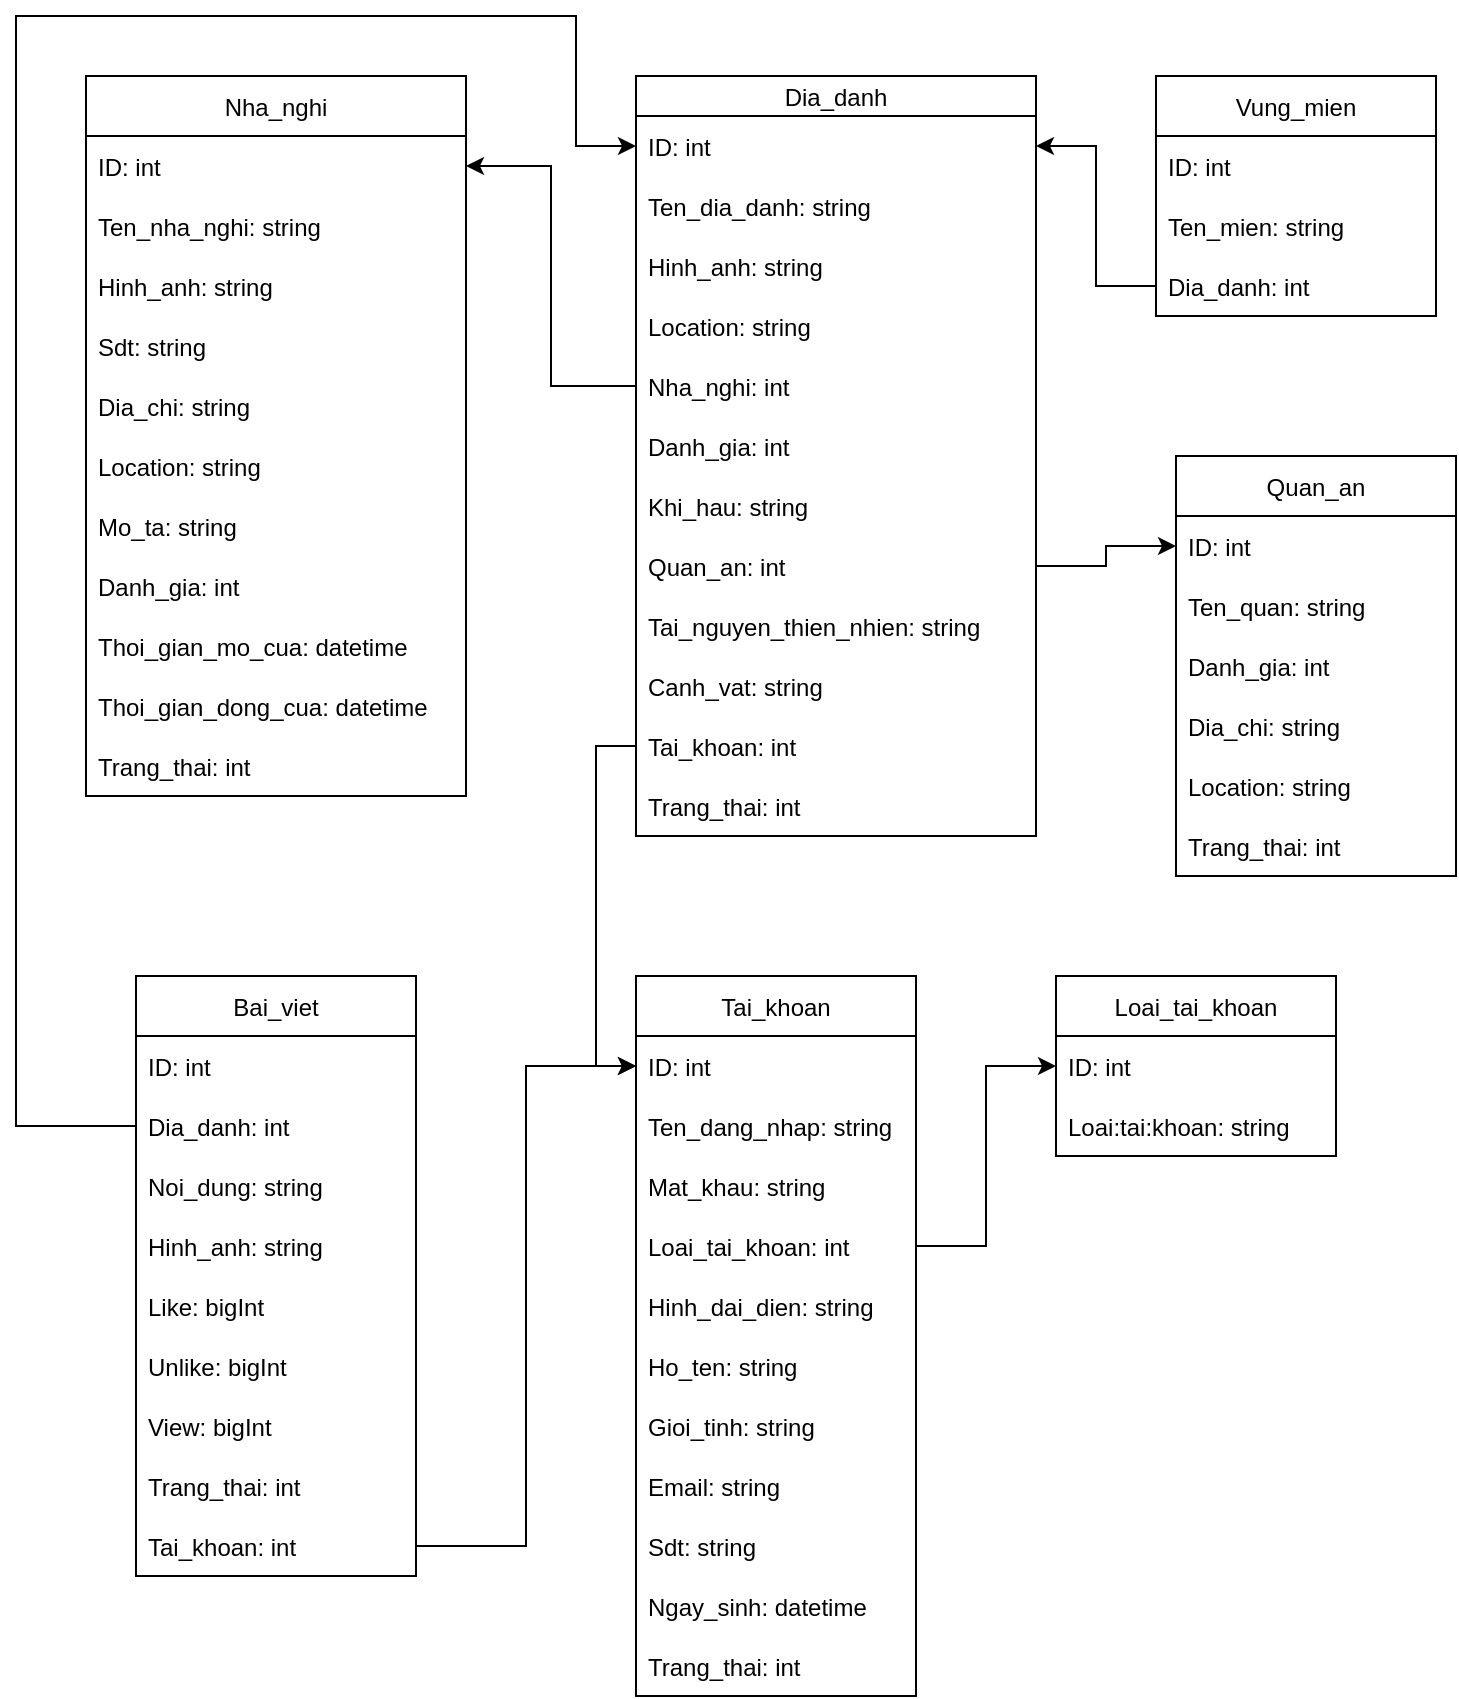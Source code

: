 <mxfile version="15.9.1" type="device"><diagram id="I6zGVlyYlzFdMApdyEOj" name="Page-1"><mxGraphModel dx="1888" dy="539" grid="1" gridSize="10" guides="1" tooltips="1" connect="1" arrows="1" fold="1" page="1" pageScale="1" pageWidth="850" pageHeight="1100" math="0" shadow="0"><root><mxCell id="0"/><mxCell id="1" parent="0"/><mxCell id="IY63XgGoMunRw-97amBw-3" value="Dia_danh" style="swimlane;fontStyle=0;childLayout=stackLayout;horizontal=1;startSize=20;horizontalStack=0;resizeParent=1;resizeParentMax=0;resizeLast=0;collapsible=1;marginBottom=0;" parent="1" vertex="1"><mxGeometry x="150" y="100" width="200" height="380" as="geometry"/></mxCell><mxCell id="IY63XgGoMunRw-97amBw-4" value="ID: int" style="text;strokeColor=none;fillColor=none;align=left;verticalAlign=middle;spacingLeft=4;spacingRight=4;overflow=hidden;points=[[0,0.5],[1,0.5]];portConstraint=eastwest;rotatable=0;" parent="IY63XgGoMunRw-97amBw-3" vertex="1"><mxGeometry y="20" width="200" height="30" as="geometry"/></mxCell><mxCell id="IY63XgGoMunRw-97amBw-5" value="Ten_dia_danh: string" style="text;strokeColor=none;fillColor=none;align=left;verticalAlign=middle;spacingLeft=4;spacingRight=4;overflow=hidden;points=[[0,0.5],[1,0.5]];portConstraint=eastwest;rotatable=0;" parent="IY63XgGoMunRw-97amBw-3" vertex="1"><mxGeometry y="50" width="200" height="30" as="geometry"/></mxCell><mxCell id="IY63XgGoMunRw-97amBw-6" value="Hinh_anh: string" style="text;strokeColor=none;fillColor=none;align=left;verticalAlign=middle;spacingLeft=4;spacingRight=4;overflow=hidden;points=[[0,0.5],[1,0.5]];portConstraint=eastwest;rotatable=0;" parent="IY63XgGoMunRw-97amBw-3" vertex="1"><mxGeometry y="80" width="200" height="30" as="geometry"/></mxCell><mxCell id="IY63XgGoMunRw-97amBw-13" value="Location: string" style="text;strokeColor=none;fillColor=none;align=left;verticalAlign=middle;spacingLeft=4;spacingRight=4;overflow=hidden;points=[[0,0.5],[1,0.5]];portConstraint=eastwest;rotatable=0;" parent="IY63XgGoMunRw-97amBw-3" vertex="1"><mxGeometry y="110" width="200" height="30" as="geometry"/></mxCell><mxCell id="IY63XgGoMunRw-97amBw-28" value="Nha_nghi: int" style="text;strokeColor=none;fillColor=none;align=left;verticalAlign=middle;spacingLeft=4;spacingRight=4;overflow=hidden;points=[[0,0.5],[1,0.5]];portConstraint=eastwest;rotatable=0;" parent="IY63XgGoMunRw-97amBw-3" vertex="1"><mxGeometry y="140" width="200" height="30" as="geometry"/></mxCell><mxCell id="IY63XgGoMunRw-97amBw-39" value="Danh_gia: int" style="text;strokeColor=none;fillColor=none;align=left;verticalAlign=middle;spacingLeft=4;spacingRight=4;overflow=hidden;points=[[0,0.5],[1,0.5]];portConstraint=eastwest;rotatable=0;" parent="IY63XgGoMunRw-97amBw-3" vertex="1"><mxGeometry y="170" width="200" height="30" as="geometry"/></mxCell><mxCell id="IY63XgGoMunRw-97amBw-17" value="Khi_hau: string" style="text;strokeColor=none;fillColor=none;align=left;verticalAlign=middle;spacingLeft=4;spacingRight=4;overflow=hidden;points=[[0,0.5],[1,0.5]];portConstraint=eastwest;rotatable=0;" parent="IY63XgGoMunRw-97amBw-3" vertex="1"><mxGeometry y="200" width="200" height="30" as="geometry"/></mxCell><mxCell id="IY63XgGoMunRw-97amBw-21" value="Quan_an: int" style="text;strokeColor=none;fillColor=none;align=left;verticalAlign=middle;spacingLeft=4;spacingRight=4;overflow=hidden;points=[[0,0.5],[1,0.5]];portConstraint=eastwest;rotatable=0;" parent="IY63XgGoMunRw-97amBw-3" vertex="1"><mxGeometry y="230" width="200" height="30" as="geometry"/></mxCell><mxCell id="IY63XgGoMunRw-97amBw-18" value="Tai_nguyen_thien_nhien: string" style="text;strokeColor=none;fillColor=none;align=left;verticalAlign=middle;spacingLeft=4;spacingRight=4;overflow=hidden;points=[[0,0.5],[1,0.5]];portConstraint=eastwest;rotatable=0;" parent="IY63XgGoMunRw-97amBw-3" vertex="1"><mxGeometry y="260" width="200" height="30" as="geometry"/></mxCell><mxCell id="IY63XgGoMunRw-97amBw-20" value="Canh_vat: string" style="text;strokeColor=none;fillColor=none;align=left;verticalAlign=middle;spacingLeft=4;spacingRight=4;overflow=hidden;points=[[0,0.5],[1,0.5]];portConstraint=eastwest;rotatable=0;" parent="IY63XgGoMunRw-97amBw-3" vertex="1"><mxGeometry y="290" width="200" height="30" as="geometry"/></mxCell><mxCell id="IY63XgGoMunRw-97amBw-50" value="Tai_khoan: int" style="text;strokeColor=none;fillColor=none;align=left;verticalAlign=middle;spacingLeft=4;spacingRight=4;overflow=hidden;points=[[0,0.5],[1,0.5]];portConstraint=eastwest;rotatable=0;" parent="IY63XgGoMunRw-97amBw-3" vertex="1"><mxGeometry y="320" width="200" height="30" as="geometry"/></mxCell><mxCell id="IY63XgGoMunRw-97amBw-77" value="Trang_thai: int" style="text;strokeColor=none;fillColor=none;align=left;verticalAlign=middle;spacingLeft=4;spacingRight=4;overflow=hidden;points=[[0,0.5],[1,0.5]];portConstraint=eastwest;rotatable=0;" parent="IY63XgGoMunRw-97amBw-3" vertex="1"><mxGeometry y="350" width="200" height="30" as="geometry"/></mxCell><mxCell id="IY63XgGoMunRw-97amBw-8" value="Vung_mien" style="swimlane;fontStyle=0;childLayout=stackLayout;horizontal=1;startSize=30;horizontalStack=0;resizeParent=1;resizeParentMax=0;resizeLast=0;collapsible=1;marginBottom=0;" parent="1" vertex="1"><mxGeometry x="410" y="100" width="140" height="120" as="geometry"/></mxCell><mxCell id="IY63XgGoMunRw-97amBw-9" value="ID: int" style="text;strokeColor=none;fillColor=none;align=left;verticalAlign=middle;spacingLeft=4;spacingRight=4;overflow=hidden;points=[[0,0.5],[1,0.5]];portConstraint=eastwest;rotatable=0;" parent="IY63XgGoMunRw-97amBw-8" vertex="1"><mxGeometry y="30" width="140" height="30" as="geometry"/></mxCell><mxCell id="IY63XgGoMunRw-97amBw-10" value="Ten_mien: string" style="text;strokeColor=none;fillColor=none;align=left;verticalAlign=middle;spacingLeft=4;spacingRight=4;overflow=hidden;points=[[0,0.5],[1,0.5]];portConstraint=eastwest;rotatable=0;" parent="IY63XgGoMunRw-97amBw-8" vertex="1"><mxGeometry y="60" width="140" height="30" as="geometry"/></mxCell><mxCell id="HMZQSs64_6603TuLmqkS-2" value="Dia_danh: int" style="text;strokeColor=none;fillColor=none;align=left;verticalAlign=middle;spacingLeft=4;spacingRight=4;overflow=hidden;points=[[0,0.5],[1,0.5]];portConstraint=eastwest;rotatable=0;" vertex="1" parent="IY63XgGoMunRw-97amBw-8"><mxGeometry y="90" width="140" height="30" as="geometry"/></mxCell><mxCell id="IY63XgGoMunRw-97amBw-22" value="Quan_an" style="swimlane;fontStyle=0;childLayout=stackLayout;horizontal=1;startSize=30;horizontalStack=0;resizeParent=1;resizeParentMax=0;resizeLast=0;collapsible=1;marginBottom=0;" parent="1" vertex="1"><mxGeometry x="420" y="290" width="140" height="210" as="geometry"/></mxCell><mxCell id="IY63XgGoMunRw-97amBw-23" value="ID: int" style="text;strokeColor=none;fillColor=none;align=left;verticalAlign=middle;spacingLeft=4;spacingRight=4;overflow=hidden;points=[[0,0.5],[1,0.5]];portConstraint=eastwest;rotatable=0;" parent="IY63XgGoMunRw-97amBw-22" vertex="1"><mxGeometry y="30" width="140" height="30" as="geometry"/></mxCell><mxCell id="IY63XgGoMunRw-97amBw-24" value="Ten_quan: string" style="text;strokeColor=none;fillColor=none;align=left;verticalAlign=middle;spacingLeft=4;spacingRight=4;overflow=hidden;points=[[0,0.5],[1,0.5]];portConstraint=eastwest;rotatable=0;" parent="IY63XgGoMunRw-97amBw-22" vertex="1"><mxGeometry y="60" width="140" height="30" as="geometry"/></mxCell><mxCell id="IY63XgGoMunRw-97amBw-83" value="Danh_gia: int" style="text;strokeColor=none;fillColor=none;align=left;verticalAlign=middle;spacingLeft=4;spacingRight=4;overflow=hidden;points=[[0,0.5],[1,0.5]];portConstraint=eastwest;rotatable=0;" parent="IY63XgGoMunRw-97amBw-22" vertex="1"><mxGeometry y="90" width="140" height="30" as="geometry"/></mxCell><mxCell id="IY63XgGoMunRw-97amBw-25" value="Dia_chi: string" style="text;strokeColor=none;fillColor=none;align=left;verticalAlign=middle;spacingLeft=4;spacingRight=4;overflow=hidden;points=[[0,0.5],[1,0.5]];portConstraint=eastwest;rotatable=0;" parent="IY63XgGoMunRw-97amBw-22" vertex="1"><mxGeometry y="120" width="140" height="30" as="geometry"/></mxCell><mxCell id="IY63XgGoMunRw-97amBw-27" value="Location: string" style="text;strokeColor=none;fillColor=none;align=left;verticalAlign=middle;spacingLeft=4;spacingRight=4;overflow=hidden;points=[[0,0.5],[1,0.5]];portConstraint=eastwest;rotatable=0;" parent="IY63XgGoMunRw-97amBw-22" vertex="1"><mxGeometry y="150" width="140" height="30" as="geometry"/></mxCell><mxCell id="IY63XgGoMunRw-97amBw-79" value="Trang_thai: int" style="text;strokeColor=none;fillColor=none;align=left;verticalAlign=middle;spacingLeft=4;spacingRight=4;overflow=hidden;points=[[0,0.5],[1,0.5]];portConstraint=eastwest;rotatable=0;" parent="IY63XgGoMunRw-97amBw-22" vertex="1"><mxGeometry y="180" width="140" height="30" as="geometry"/></mxCell><mxCell id="IY63XgGoMunRw-97amBw-26" style="edgeStyle=orthogonalEdgeStyle;rounded=0;orthogonalLoop=1;jettySize=auto;html=1;" parent="1" source="IY63XgGoMunRw-97amBw-21" target="IY63XgGoMunRw-97amBw-23" edge="1"><mxGeometry relative="1" as="geometry"/></mxCell><mxCell id="IY63XgGoMunRw-97amBw-29" value="Nha_nghi" style="swimlane;fontStyle=0;childLayout=stackLayout;horizontal=1;startSize=30;horizontalStack=0;resizeParent=1;resizeParentMax=0;resizeLast=0;collapsible=1;marginBottom=0;" parent="1" vertex="1"><mxGeometry x="-125" y="100" width="190" height="360" as="geometry"/></mxCell><mxCell id="IY63XgGoMunRw-97amBw-30" value="ID: int" style="text;strokeColor=none;fillColor=none;align=left;verticalAlign=middle;spacingLeft=4;spacingRight=4;overflow=hidden;points=[[0,0.5],[1,0.5]];portConstraint=eastwest;rotatable=0;" parent="IY63XgGoMunRw-97amBw-29" vertex="1"><mxGeometry y="30" width="190" height="30" as="geometry"/></mxCell><mxCell id="IY63XgGoMunRw-97amBw-31" value="Ten_nha_nghi: string" style="text;strokeColor=none;fillColor=none;align=left;verticalAlign=middle;spacingLeft=4;spacingRight=4;overflow=hidden;points=[[0,0.5],[1,0.5]];portConstraint=eastwest;rotatable=0;" parent="IY63XgGoMunRw-97amBw-29" vertex="1"><mxGeometry y="60" width="190" height="30" as="geometry"/></mxCell><mxCell id="IY63XgGoMunRw-97amBw-32" value="Hinh_anh: string" style="text;strokeColor=none;fillColor=none;align=left;verticalAlign=middle;spacingLeft=4;spacingRight=4;overflow=hidden;points=[[0,0.5],[1,0.5]];portConstraint=eastwest;rotatable=0;" parent="IY63XgGoMunRw-97amBw-29" vertex="1"><mxGeometry y="90" width="190" height="30" as="geometry"/></mxCell><mxCell id="IY63XgGoMunRw-97amBw-33" value="Sdt: string" style="text;strokeColor=none;fillColor=none;align=left;verticalAlign=middle;spacingLeft=4;spacingRight=4;overflow=hidden;points=[[0,0.5],[1,0.5]];portConstraint=eastwest;rotatable=0;" parent="IY63XgGoMunRw-97amBw-29" vertex="1"><mxGeometry y="120" width="190" height="30" as="geometry"/></mxCell><mxCell id="IY63XgGoMunRw-97amBw-34" value="Dia_chi: string" style="text;strokeColor=none;fillColor=none;align=left;verticalAlign=middle;spacingLeft=4;spacingRight=4;overflow=hidden;points=[[0,0.5],[1,0.5]];portConstraint=eastwest;rotatable=0;" parent="IY63XgGoMunRw-97amBw-29" vertex="1"><mxGeometry y="150" width="190" height="30" as="geometry"/></mxCell><mxCell id="IY63XgGoMunRw-97amBw-35" value="Location: string" style="text;strokeColor=none;fillColor=none;align=left;verticalAlign=middle;spacingLeft=4;spacingRight=4;overflow=hidden;points=[[0,0.5],[1,0.5]];portConstraint=eastwest;rotatable=0;" parent="IY63XgGoMunRw-97amBw-29" vertex="1"><mxGeometry y="180" width="190" height="30" as="geometry"/></mxCell><mxCell id="IY63XgGoMunRw-97amBw-36" value="Mo_ta: string" style="text;strokeColor=none;fillColor=none;align=left;verticalAlign=middle;spacingLeft=4;spacingRight=4;overflow=hidden;points=[[0,0.5],[1,0.5]];portConstraint=eastwest;rotatable=0;" parent="IY63XgGoMunRw-97amBw-29" vertex="1"><mxGeometry y="210" width="190" height="30" as="geometry"/></mxCell><mxCell id="IY63XgGoMunRw-97amBw-37" value="Danh_gia: int" style="text;strokeColor=none;fillColor=none;align=left;verticalAlign=middle;spacingLeft=4;spacingRight=4;overflow=hidden;points=[[0,0.5],[1,0.5]];portConstraint=eastwest;rotatable=0;" parent="IY63XgGoMunRw-97amBw-29" vertex="1"><mxGeometry y="240" width="190" height="30" as="geometry"/></mxCell><mxCell id="IY63XgGoMunRw-97amBw-71" value="Thoi_gian_mo_cua: datetime" style="text;strokeColor=none;fillColor=none;align=left;verticalAlign=middle;spacingLeft=4;spacingRight=4;overflow=hidden;points=[[0,0.5],[1,0.5]];portConstraint=eastwest;rotatable=0;" parent="IY63XgGoMunRw-97amBw-29" vertex="1"><mxGeometry y="270" width="190" height="30" as="geometry"/></mxCell><mxCell id="IY63XgGoMunRw-97amBw-72" value="Thoi_gian_dong_cua: datetime" style="text;strokeColor=none;fillColor=none;align=left;verticalAlign=middle;spacingLeft=4;spacingRight=4;overflow=hidden;points=[[0,0.5],[1,0.5]];portConstraint=eastwest;rotatable=0;" parent="IY63XgGoMunRw-97amBw-29" vertex="1"><mxGeometry y="300" width="190" height="30" as="geometry"/></mxCell><mxCell id="IY63XgGoMunRw-97amBw-80" value="Trang_thai: int" style="text;strokeColor=none;fillColor=none;align=left;verticalAlign=middle;spacingLeft=4;spacingRight=4;overflow=hidden;points=[[0,0.5],[1,0.5]];portConstraint=eastwest;rotatable=0;" parent="IY63XgGoMunRw-97amBw-29" vertex="1"><mxGeometry y="330" width="190" height="30" as="geometry"/></mxCell><mxCell id="IY63XgGoMunRw-97amBw-38" style="edgeStyle=orthogonalEdgeStyle;rounded=0;orthogonalLoop=1;jettySize=auto;html=1;" parent="1" source="IY63XgGoMunRw-97amBw-28" target="IY63XgGoMunRw-97amBw-30" edge="1"><mxGeometry relative="1" as="geometry"/></mxCell><mxCell id="IY63XgGoMunRw-97amBw-40" value="Tai_khoan" style="swimlane;fontStyle=0;childLayout=stackLayout;horizontal=1;startSize=30;horizontalStack=0;resizeParent=1;resizeParentMax=0;resizeLast=0;collapsible=1;marginBottom=0;" parent="1" vertex="1"><mxGeometry x="150" y="550" width="140" height="360" as="geometry"/></mxCell><mxCell id="IY63XgGoMunRw-97amBw-41" value="ID: int" style="text;strokeColor=none;fillColor=none;align=left;verticalAlign=middle;spacingLeft=4;spacingRight=4;overflow=hidden;points=[[0,0.5],[1,0.5]];portConstraint=eastwest;rotatable=0;" parent="IY63XgGoMunRw-97amBw-40" vertex="1"><mxGeometry y="30" width="140" height="30" as="geometry"/></mxCell><mxCell id="IY63XgGoMunRw-97amBw-42" value="Ten_dang_nhap: string" style="text;strokeColor=none;fillColor=none;align=left;verticalAlign=middle;spacingLeft=4;spacingRight=4;overflow=hidden;points=[[0,0.5],[1,0.5]];portConstraint=eastwest;rotatable=0;" parent="IY63XgGoMunRw-97amBw-40" vertex="1"><mxGeometry y="60" width="140" height="30" as="geometry"/></mxCell><mxCell id="IY63XgGoMunRw-97amBw-43" value="Mat_khau: string" style="text;strokeColor=none;fillColor=none;align=left;verticalAlign=middle;spacingLeft=4;spacingRight=4;overflow=hidden;points=[[0,0.5],[1,0.5]];portConstraint=eastwest;rotatable=0;" parent="IY63XgGoMunRw-97amBw-40" vertex="1"><mxGeometry y="90" width="140" height="30" as="geometry"/></mxCell><mxCell id="IY63XgGoMunRw-97amBw-44" value="Loai_tai_khoan: int" style="text;strokeColor=none;fillColor=none;align=left;verticalAlign=middle;spacingLeft=4;spacingRight=4;overflow=hidden;points=[[0,0.5],[1,0.5]];portConstraint=eastwest;rotatable=0;" parent="IY63XgGoMunRw-97amBw-40" vertex="1"><mxGeometry y="120" width="140" height="30" as="geometry"/></mxCell><mxCell id="IY63XgGoMunRw-97amBw-54" value="Hinh_dai_dien: string" style="text;strokeColor=none;fillColor=none;align=left;verticalAlign=middle;spacingLeft=4;spacingRight=4;overflow=hidden;points=[[0,0.5],[1,0.5]];portConstraint=eastwest;rotatable=0;" parent="IY63XgGoMunRw-97amBw-40" vertex="1"><mxGeometry y="150" width="140" height="30" as="geometry"/></mxCell><mxCell id="IY63XgGoMunRw-97amBw-55" value="Ho_ten: string" style="text;strokeColor=none;fillColor=none;align=left;verticalAlign=middle;spacingLeft=4;spacingRight=4;overflow=hidden;points=[[0,0.5],[1,0.5]];portConstraint=eastwest;rotatable=0;" parent="IY63XgGoMunRw-97amBw-40" vertex="1"><mxGeometry y="180" width="140" height="30" as="geometry"/></mxCell><mxCell id="IY63XgGoMunRw-97amBw-56" value="Gioi_tinh: string" style="text;strokeColor=none;fillColor=none;align=left;verticalAlign=middle;spacingLeft=4;spacingRight=4;overflow=hidden;points=[[0,0.5],[1,0.5]];portConstraint=eastwest;rotatable=0;" parent="IY63XgGoMunRw-97amBw-40" vertex="1"><mxGeometry y="210" width="140" height="30" as="geometry"/></mxCell><mxCell id="IY63XgGoMunRw-97amBw-57" value="Email: string" style="text;strokeColor=none;fillColor=none;align=left;verticalAlign=middle;spacingLeft=4;spacingRight=4;overflow=hidden;points=[[0,0.5],[1,0.5]];portConstraint=eastwest;rotatable=0;" parent="IY63XgGoMunRw-97amBw-40" vertex="1"><mxGeometry y="240" width="140" height="30" as="geometry"/></mxCell><mxCell id="IY63XgGoMunRw-97amBw-58" value="Sdt: string" style="text;strokeColor=none;fillColor=none;align=left;verticalAlign=middle;spacingLeft=4;spacingRight=4;overflow=hidden;points=[[0,0.5],[1,0.5]];portConstraint=eastwest;rotatable=0;" parent="IY63XgGoMunRw-97amBw-40" vertex="1"><mxGeometry y="270" width="140" height="30" as="geometry"/></mxCell><mxCell id="IY63XgGoMunRw-97amBw-59" value="Ngay_sinh: datetime" style="text;strokeColor=none;fillColor=none;align=left;verticalAlign=middle;spacingLeft=4;spacingRight=4;overflow=hidden;points=[[0,0.5],[1,0.5]];portConstraint=eastwest;rotatable=0;" parent="IY63XgGoMunRw-97amBw-40" vertex="1"><mxGeometry y="300" width="140" height="30" as="geometry"/></mxCell><mxCell id="IY63XgGoMunRw-97amBw-82" value="Trang_thai: int" style="text;strokeColor=none;fillColor=none;align=left;verticalAlign=middle;spacingLeft=4;spacingRight=4;overflow=hidden;points=[[0,0.5],[1,0.5]];portConstraint=eastwest;rotatable=0;" parent="IY63XgGoMunRw-97amBw-40" vertex="1"><mxGeometry y="330" width="140" height="30" as="geometry"/></mxCell><mxCell id="IY63XgGoMunRw-97amBw-45" value="Loai_tai_khoan" style="swimlane;fontStyle=0;childLayout=stackLayout;horizontal=1;startSize=30;horizontalStack=0;resizeParent=1;resizeParentMax=0;resizeLast=0;collapsible=1;marginBottom=0;" parent="1" vertex="1"><mxGeometry x="360" y="550" width="140" height="90" as="geometry"/></mxCell><mxCell id="IY63XgGoMunRw-97amBw-46" value="ID: int" style="text;strokeColor=none;fillColor=none;align=left;verticalAlign=middle;spacingLeft=4;spacingRight=4;overflow=hidden;points=[[0,0.5],[1,0.5]];portConstraint=eastwest;rotatable=0;" parent="IY63XgGoMunRw-97amBw-45" vertex="1"><mxGeometry y="30" width="140" height="30" as="geometry"/></mxCell><mxCell id="IY63XgGoMunRw-97amBw-47" value="Loai:tai:khoan: string" style="text;strokeColor=none;fillColor=none;align=left;verticalAlign=middle;spacingLeft=4;spacingRight=4;overflow=hidden;points=[[0,0.5],[1,0.5]];portConstraint=eastwest;rotatable=0;" parent="IY63XgGoMunRw-97amBw-45" vertex="1"><mxGeometry y="60" width="140" height="30" as="geometry"/></mxCell><mxCell id="IY63XgGoMunRw-97amBw-49" style="edgeStyle=orthogonalEdgeStyle;rounded=0;orthogonalLoop=1;jettySize=auto;html=1;" parent="1" source="IY63XgGoMunRw-97amBw-44" target="IY63XgGoMunRw-97amBw-46" edge="1"><mxGeometry relative="1" as="geometry"/></mxCell><mxCell id="IY63XgGoMunRw-97amBw-53" style="edgeStyle=orthogonalEdgeStyle;rounded=0;orthogonalLoop=1;jettySize=auto;html=1;entryX=0;entryY=0.5;entryDx=0;entryDy=0;" parent="1" source="IY63XgGoMunRw-97amBw-50" target="IY63XgGoMunRw-97amBw-41" edge="1"><mxGeometry relative="1" as="geometry"/></mxCell><mxCell id="IY63XgGoMunRw-97amBw-61" value="Bai_viet" style="swimlane;fontStyle=0;childLayout=stackLayout;horizontal=1;startSize=30;horizontalStack=0;resizeParent=1;resizeParentMax=0;resizeLast=0;collapsible=1;marginBottom=0;" parent="1" vertex="1"><mxGeometry x="-100" y="550" width="140" height="300" as="geometry"/></mxCell><mxCell id="IY63XgGoMunRw-97amBw-62" value="ID: int" style="text;strokeColor=none;fillColor=none;align=left;verticalAlign=middle;spacingLeft=4;spacingRight=4;overflow=hidden;points=[[0,0.5],[1,0.5]];portConstraint=eastwest;rotatable=0;" parent="IY63XgGoMunRw-97amBw-61" vertex="1"><mxGeometry y="30" width="140" height="30" as="geometry"/></mxCell><mxCell id="IY63XgGoMunRw-97amBw-63" value="Dia_danh: int" style="text;strokeColor=none;fillColor=none;align=left;verticalAlign=middle;spacingLeft=4;spacingRight=4;overflow=hidden;points=[[0,0.5],[1,0.5]];portConstraint=eastwest;rotatable=0;" parent="IY63XgGoMunRw-97amBw-61" vertex="1"><mxGeometry y="60" width="140" height="30" as="geometry"/></mxCell><mxCell id="IY63XgGoMunRw-97amBw-64" value="Noi_dung: string" style="text;strokeColor=none;fillColor=none;align=left;verticalAlign=middle;spacingLeft=4;spacingRight=4;overflow=hidden;points=[[0,0.5],[1,0.5]];portConstraint=eastwest;rotatable=0;" parent="IY63XgGoMunRw-97amBw-61" vertex="1"><mxGeometry y="90" width="140" height="30" as="geometry"/></mxCell><mxCell id="IY63XgGoMunRw-97amBw-67" value="Hinh_anh: string" style="text;strokeColor=none;fillColor=none;align=left;verticalAlign=middle;spacingLeft=4;spacingRight=4;overflow=hidden;points=[[0,0.5],[1,0.5]];portConstraint=eastwest;rotatable=0;" parent="IY63XgGoMunRw-97amBw-61" vertex="1"><mxGeometry y="120" width="140" height="30" as="geometry"/></mxCell><mxCell id="IY63XgGoMunRw-97amBw-68" value="Like: bigInt" style="text;strokeColor=none;fillColor=none;align=left;verticalAlign=middle;spacingLeft=4;spacingRight=4;overflow=hidden;points=[[0,0.5],[1,0.5]];portConstraint=eastwest;rotatable=0;" parent="IY63XgGoMunRw-97amBw-61" vertex="1"><mxGeometry y="150" width="140" height="30" as="geometry"/></mxCell><mxCell id="IY63XgGoMunRw-97amBw-70" value="Unlike: bigInt" style="text;strokeColor=none;fillColor=none;align=left;verticalAlign=middle;spacingLeft=4;spacingRight=4;overflow=hidden;points=[[0,0.5],[1,0.5]];portConstraint=eastwest;rotatable=0;" parent="IY63XgGoMunRw-97amBw-61" vertex="1"><mxGeometry y="180" width="140" height="30" as="geometry"/></mxCell><mxCell id="IY63XgGoMunRw-97amBw-69" value="View: bigInt" style="text;strokeColor=none;fillColor=none;align=left;verticalAlign=middle;spacingLeft=4;spacingRight=4;overflow=hidden;points=[[0,0.5],[1,0.5]];portConstraint=eastwest;rotatable=0;" parent="IY63XgGoMunRw-97amBw-61" vertex="1"><mxGeometry y="210" width="140" height="30" as="geometry"/></mxCell><mxCell id="IY63XgGoMunRw-97amBw-81" value="Trang_thai: int" style="text;strokeColor=none;fillColor=none;align=left;verticalAlign=middle;spacingLeft=4;spacingRight=4;overflow=hidden;points=[[0,0.5],[1,0.5]];portConstraint=eastwest;rotatable=0;" parent="IY63XgGoMunRw-97amBw-61" vertex="1"><mxGeometry y="240" width="140" height="30" as="geometry"/></mxCell><mxCell id="IY63XgGoMunRw-97amBw-60" value="Tai_khoan: int" style="text;strokeColor=none;fillColor=none;align=left;verticalAlign=middle;spacingLeft=4;spacingRight=4;overflow=hidden;points=[[0,0.5],[1,0.5]];portConstraint=eastwest;rotatable=0;" parent="IY63XgGoMunRw-97amBw-61" vertex="1"><mxGeometry y="270" width="140" height="30" as="geometry"/></mxCell><mxCell id="IY63XgGoMunRw-97amBw-66" style="edgeStyle=orthogonalEdgeStyle;rounded=0;orthogonalLoop=1;jettySize=auto;html=1;" parent="1" source="IY63XgGoMunRw-97amBw-63" target="IY63XgGoMunRw-97amBw-4" edge="1"><mxGeometry relative="1" as="geometry"><Array as="points"><mxPoint x="-160" y="625"/><mxPoint x="-160" y="70"/><mxPoint x="120" y="70"/><mxPoint x="120" y="135"/></Array></mxGeometry></mxCell><mxCell id="HMZQSs64_6603TuLmqkS-1" style="edgeStyle=orthogonalEdgeStyle;rounded=0;orthogonalLoop=1;jettySize=auto;html=1;entryX=0;entryY=0.5;entryDx=0;entryDy=0;" edge="1" parent="1" source="IY63XgGoMunRw-97amBw-60" target="IY63XgGoMunRw-97amBw-41"><mxGeometry relative="1" as="geometry"/></mxCell><mxCell id="HMZQSs64_6603TuLmqkS-3" style="edgeStyle=orthogonalEdgeStyle;rounded=0;orthogonalLoop=1;jettySize=auto;html=1;" edge="1" parent="1" source="HMZQSs64_6603TuLmqkS-2" target="IY63XgGoMunRw-97amBw-4"><mxGeometry relative="1" as="geometry"/></mxCell></root></mxGraphModel></diagram></mxfile>